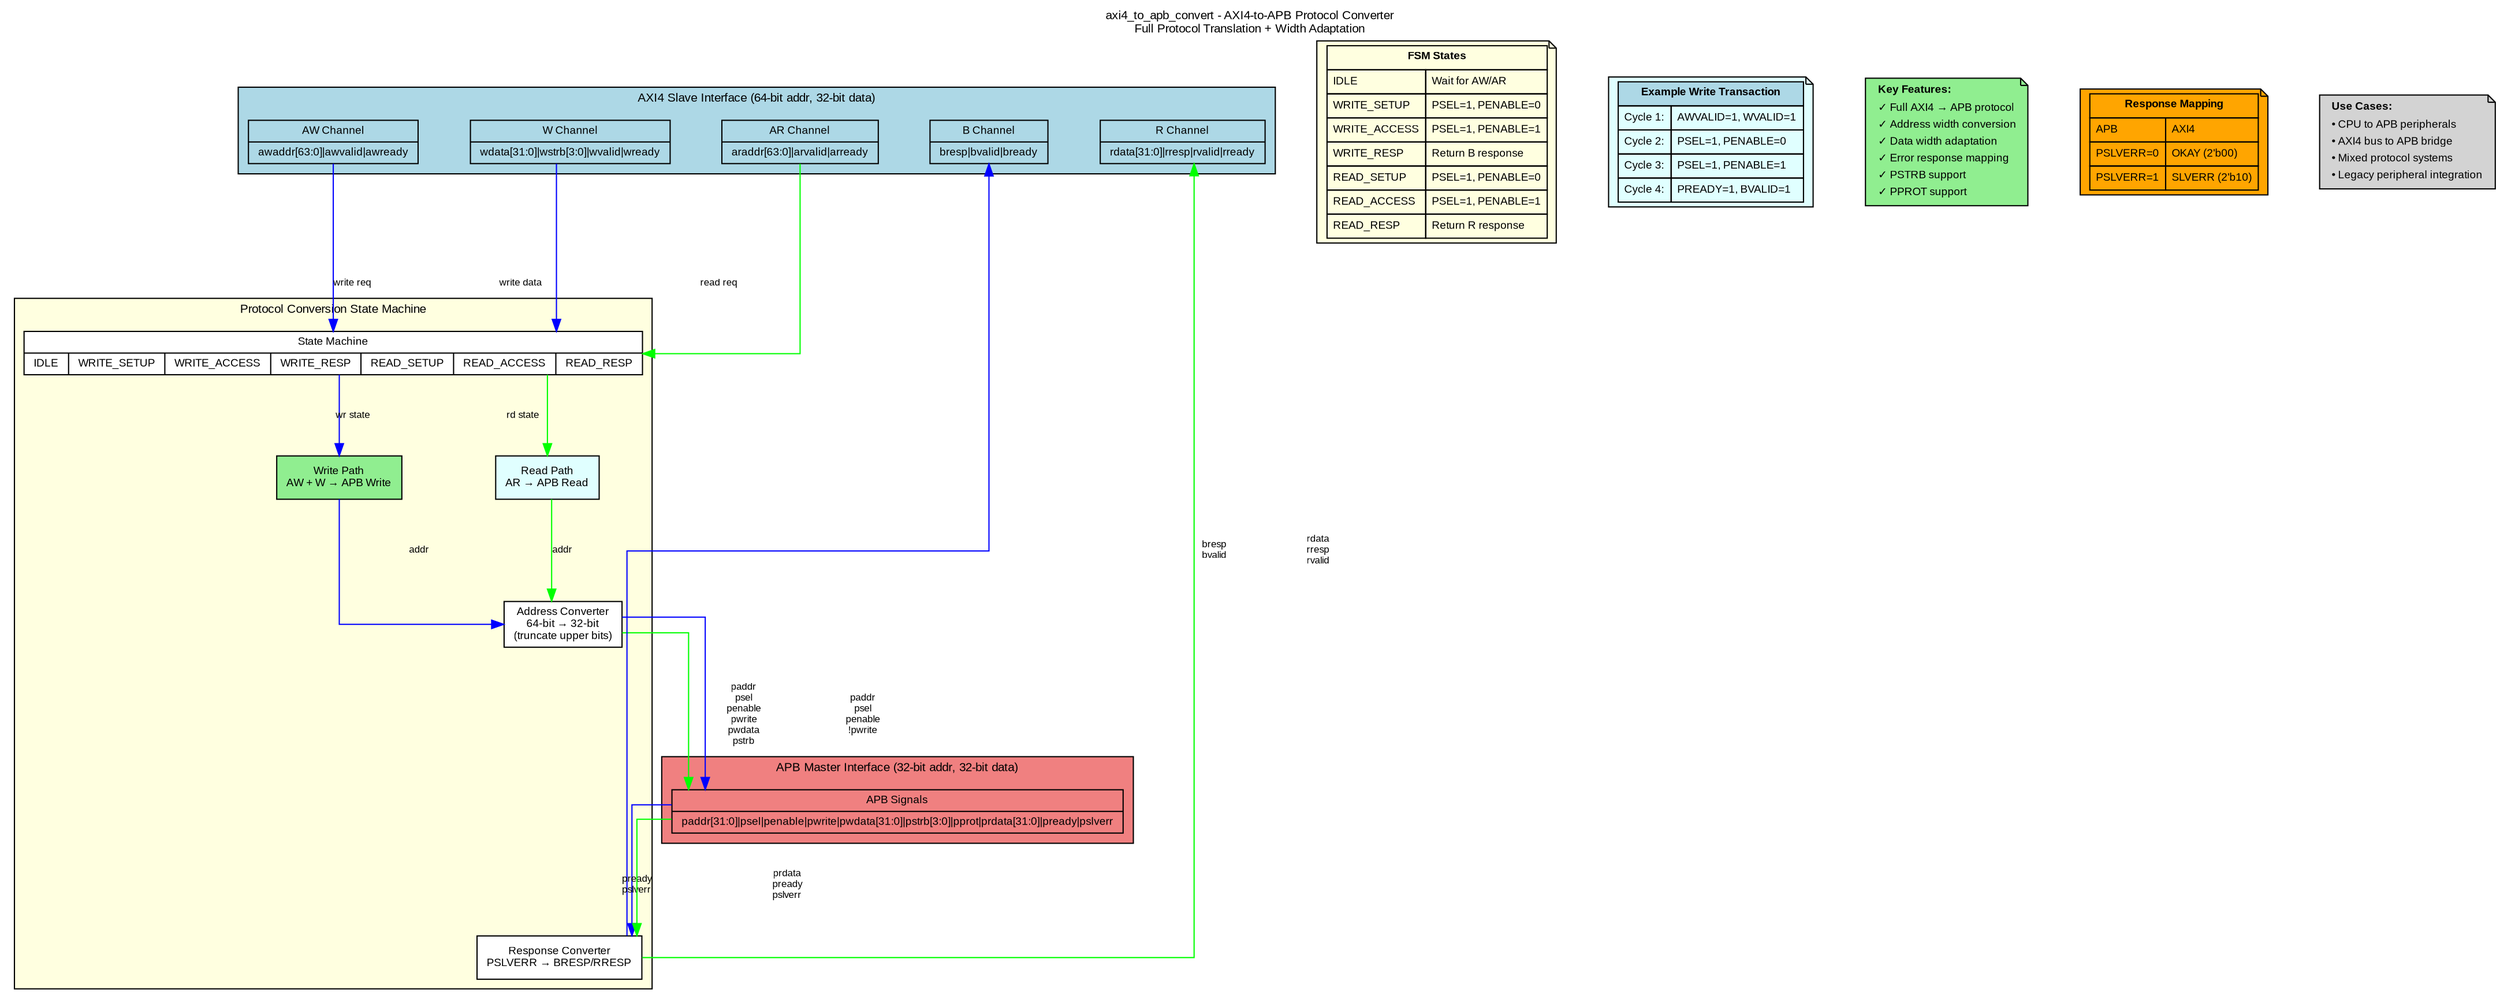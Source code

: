 // Graphviz Block Diagram: axi4_to_apb_convert
// Purpose: AXI4-to-APB Protocol Converter
// Module: axi4_to_apb_convert.sv

digraph axi4_to_apb {
    rankdir=TB;
    newrank=true;
    splines=ortho;
    nodesep=0.6;
    ranksep=0.8;

    // Graph attributes
    graph [fontname="Arial", fontsize=10, label="axi4_to_apb_convert - AXI4-to-APB Protocol Converter\nFull Protocol Translation + Width Adaptation", labelloc=t];
    node [fontname="Arial", fontsize=9, shape=box, style=filled];
    edge [fontname="Arial", fontsize=8];

    // AXI4 Slave Interface
    subgraph cluster_axi4 {
        label="AXI4 Slave Interface (64-bit addr, 32-bit data)";
        style=filled;
        fillcolor=lightblue;
        rank=source;

        axi_aw [shape=record, fillcolor=lightblue, label="{AW Channel|awaddr[63:0]\|awvalid\|awready}"];
        axi_w [shape=record, fillcolor=lightblue, label="{W Channel|wdata[31:0]\|wstrb[3:0]\|wvalid\|wready}"];
        axi_b [shape=record, fillcolor=lightblue, label="{B Channel|bresp\|bvalid\|bready}"];
        axi_ar [shape=record, fillcolor=lightblue, label="{AR Channel|araddr[63:0]\|arvalid\|arready}"];
        axi_r [shape=record, fillcolor=lightblue, label="{R Channel|rdata[31:0]\|rresp\|rvalid\|rready}"];
    }

    // Protocol Conversion FSM
    subgraph cluster_fsm {
        label="Protocol Conversion State Machine";
        style=filled;
        fillcolor=lightyellow;

        fsm [shape=record, fillcolor=white, label="{State Machine|{IDLE|WRITE_SETUP|WRITE_ACCESS|WRITE_RESP|READ_SETUP|READ_ACCESS|READ_RESP}}"];

        wr_path [shape=box, fillcolor=lightgreen, label="Write Path\nAW + W → APB Write"];
        rd_path [shape=box, fillcolor=lightcyan, label="Read Path\nAR → APB Read"];

        addr_convert [shape=box, fillcolor=white, label="Address Converter\n64-bit → 32-bit\n(truncate upper bits)"];

        resp_convert [shape=box, fillcolor=white, label="Response Converter\nPSLVERR → BRESP/RRESP"];
    }

    // APB Master Interface
    subgraph cluster_apb {
        label="APB Master Interface (32-bit addr, 32-bit data)";
        style=filled;
        fillcolor=lightcoral;
        rank=sink;

        apb_signals [shape=record, fillcolor=lightcoral, label="{APB Signals|paddr[31:0]\|psel\|penable\|pwrite\|pwdata[31:0]\|pstrb[3:0]\|pprot\|prdata[31:0]\|pready\|pslverr}"];
    }

    // Write flow
    axi_aw -> fsm [label="write req", color=blue];
    axi_w -> fsm [label="write data", color=blue];
    fsm -> wr_path [label="wr state", color=blue];
    wr_path -> addr_convert [label="addr", color=blue];
    addr_convert -> apb_signals [label="paddr\npsel\npenable\npwrite\npwdata\npstrb", color=blue];
    apb_signals -> resp_convert [label="pready\npslverr", color=blue];
    resp_convert -> axi_b [label="bresp\nbvalid", color=blue];

    // Read flow
    axi_ar -> fsm [label="read req", color=green];
    fsm -> rd_path [label="rd state", color=green];
    rd_path -> addr_convert [label="addr", color=green];
    addr_convert -> apb_signals [label="paddr\npsel\npenable\n!pwrite", color=green];
    apb_signals -> resp_convert [label="prdata\npready\npslverr", color=green];
    resp_convert -> axi_r [label="rdata\nrresp\nrvalid", color=green];

    // FSM State Transitions
    fsm_diagram [shape=note, fillcolor=lightyellow, label=<
<TABLE BORDER="0" CELLBORDER="1" CELLSPACING="0" CELLPADDING="4">
<TR><TD COLSPAN="2" BGCOLOR="lightyellow"><B>FSM States</B></TD></TR>
<TR><TD ALIGN="LEFT">IDLE</TD><TD ALIGN="LEFT">Wait for AW/AR</TD></TR>
<TR><TD ALIGN="LEFT">WRITE_SETUP</TD><TD ALIGN="LEFT">PSEL=1, PENABLE=0</TD></TR>
<TR><TD ALIGN="LEFT">WRITE_ACCESS</TD><TD ALIGN="LEFT">PSEL=1, PENABLE=1</TD></TR>
<TR><TD ALIGN="LEFT">WRITE_RESP</TD><TD ALIGN="LEFT">Return B response</TD></TR>
<TR><TD ALIGN="LEFT">READ_SETUP</TD><TD ALIGN="LEFT">PSEL=1, PENABLE=0</TD></TR>
<TR><TD ALIGN="LEFT">READ_ACCESS</TD><TD ALIGN="LEFT">PSEL=1, PENABLE=1</TD></TR>
<TR><TD ALIGN="LEFT">READ_RESP</TD><TD ALIGN="LEFT">Return R response</TD></TR>
</TABLE>>];

    // Example timing
    example [shape=note, fillcolor=lightcyan, label=<
<TABLE BORDER="0" CELLBORDER="1" CELLSPACING="0" CELLPADDING="4">
<TR><TD COLSPAN="2" BGCOLOR="lightblue"><B>Example Write Transaction</B></TD></TR>
<TR><TD ALIGN="LEFT">Cycle 1:</TD><TD ALIGN="LEFT">AWVALID=1, WVALID=1</TD></TR>
<TR><TD ALIGN="LEFT">Cycle 2:</TD><TD ALIGN="LEFT">PSEL=1, PENABLE=0</TD></TR>
<TR><TD ALIGN="LEFT">Cycle 3:</TD><TD ALIGN="LEFT">PSEL=1, PENABLE=1</TD></TR>
<TR><TD ALIGN="LEFT">Cycle 4:</TD><TD ALIGN="LEFT">PREADY=1, BVALID=1</TD></TR>
</TABLE>>];

    // Key features
    features [shape=note, fillcolor=lightgreen, label=<
<TABLE BORDER="0" CELLBORDER="0" CELLSPACING="0" CELLPADDING="2">
<TR><TD ALIGN="LEFT"><B>Key Features:</B></TD></TR>
<TR><TD ALIGN="LEFT">✓ Full AXI4 → APB protocol</TD></TR>
<TR><TD ALIGN="LEFT">✓ Address width conversion</TD></TR>
<TR><TD ALIGN="LEFT">✓ Data width adaptation</TD></TR>
<TR><TD ALIGN="LEFT">✓ Error response mapping</TD></TR>
<TR><TD ALIGN="LEFT">✓ PSTRB support</TD></TR>
<TR><TD ALIGN="LEFT">✓ PPROT support</TD></TR>
</TABLE>>];

    // Response mapping
    resp_map [shape=note, fillcolor=orange, label=<
<TABLE BORDER="0" CELLBORDER="1" CELLSPACING="0" CELLPADDING="4">
<TR><TD COLSPAN="2" BGCOLOR="orange"><B>Response Mapping</B></TD></TR>
<TR><TD ALIGN="LEFT">APB</TD><TD ALIGN="LEFT">AXI4</TD></TR>
<TR><TD ALIGN="LEFT">PSLVERR=0</TD><TD ALIGN="LEFT">OKAY (2'b00)</TD></TR>
<TR><TD ALIGN="LEFT">PSLVERR=1</TD><TD ALIGN="LEFT">SLVERR (2'b10)</TD></TR>
</TABLE>>];

    // Use cases
    usecases [shape=note, fillcolor=lightgray, label=<
<TABLE BORDER="0" CELLBORDER="0" CELLSPACING="0" CELLPADDING="2">
<TR><TD ALIGN="LEFT"><B>Use Cases:</B></TD></TR>
<TR><TD ALIGN="LEFT">• CPU to APB peripherals</TD></TR>
<TR><TD ALIGN="LEFT">• AXI4 bus to APB bridge</TD></TR>
<TR><TD ALIGN="LEFT">• Mixed protocol systems</TD></TR>
<TR><TD ALIGN="LEFT">• Legacy peripheral integration</TD></TR>
</TABLE>>];
}

